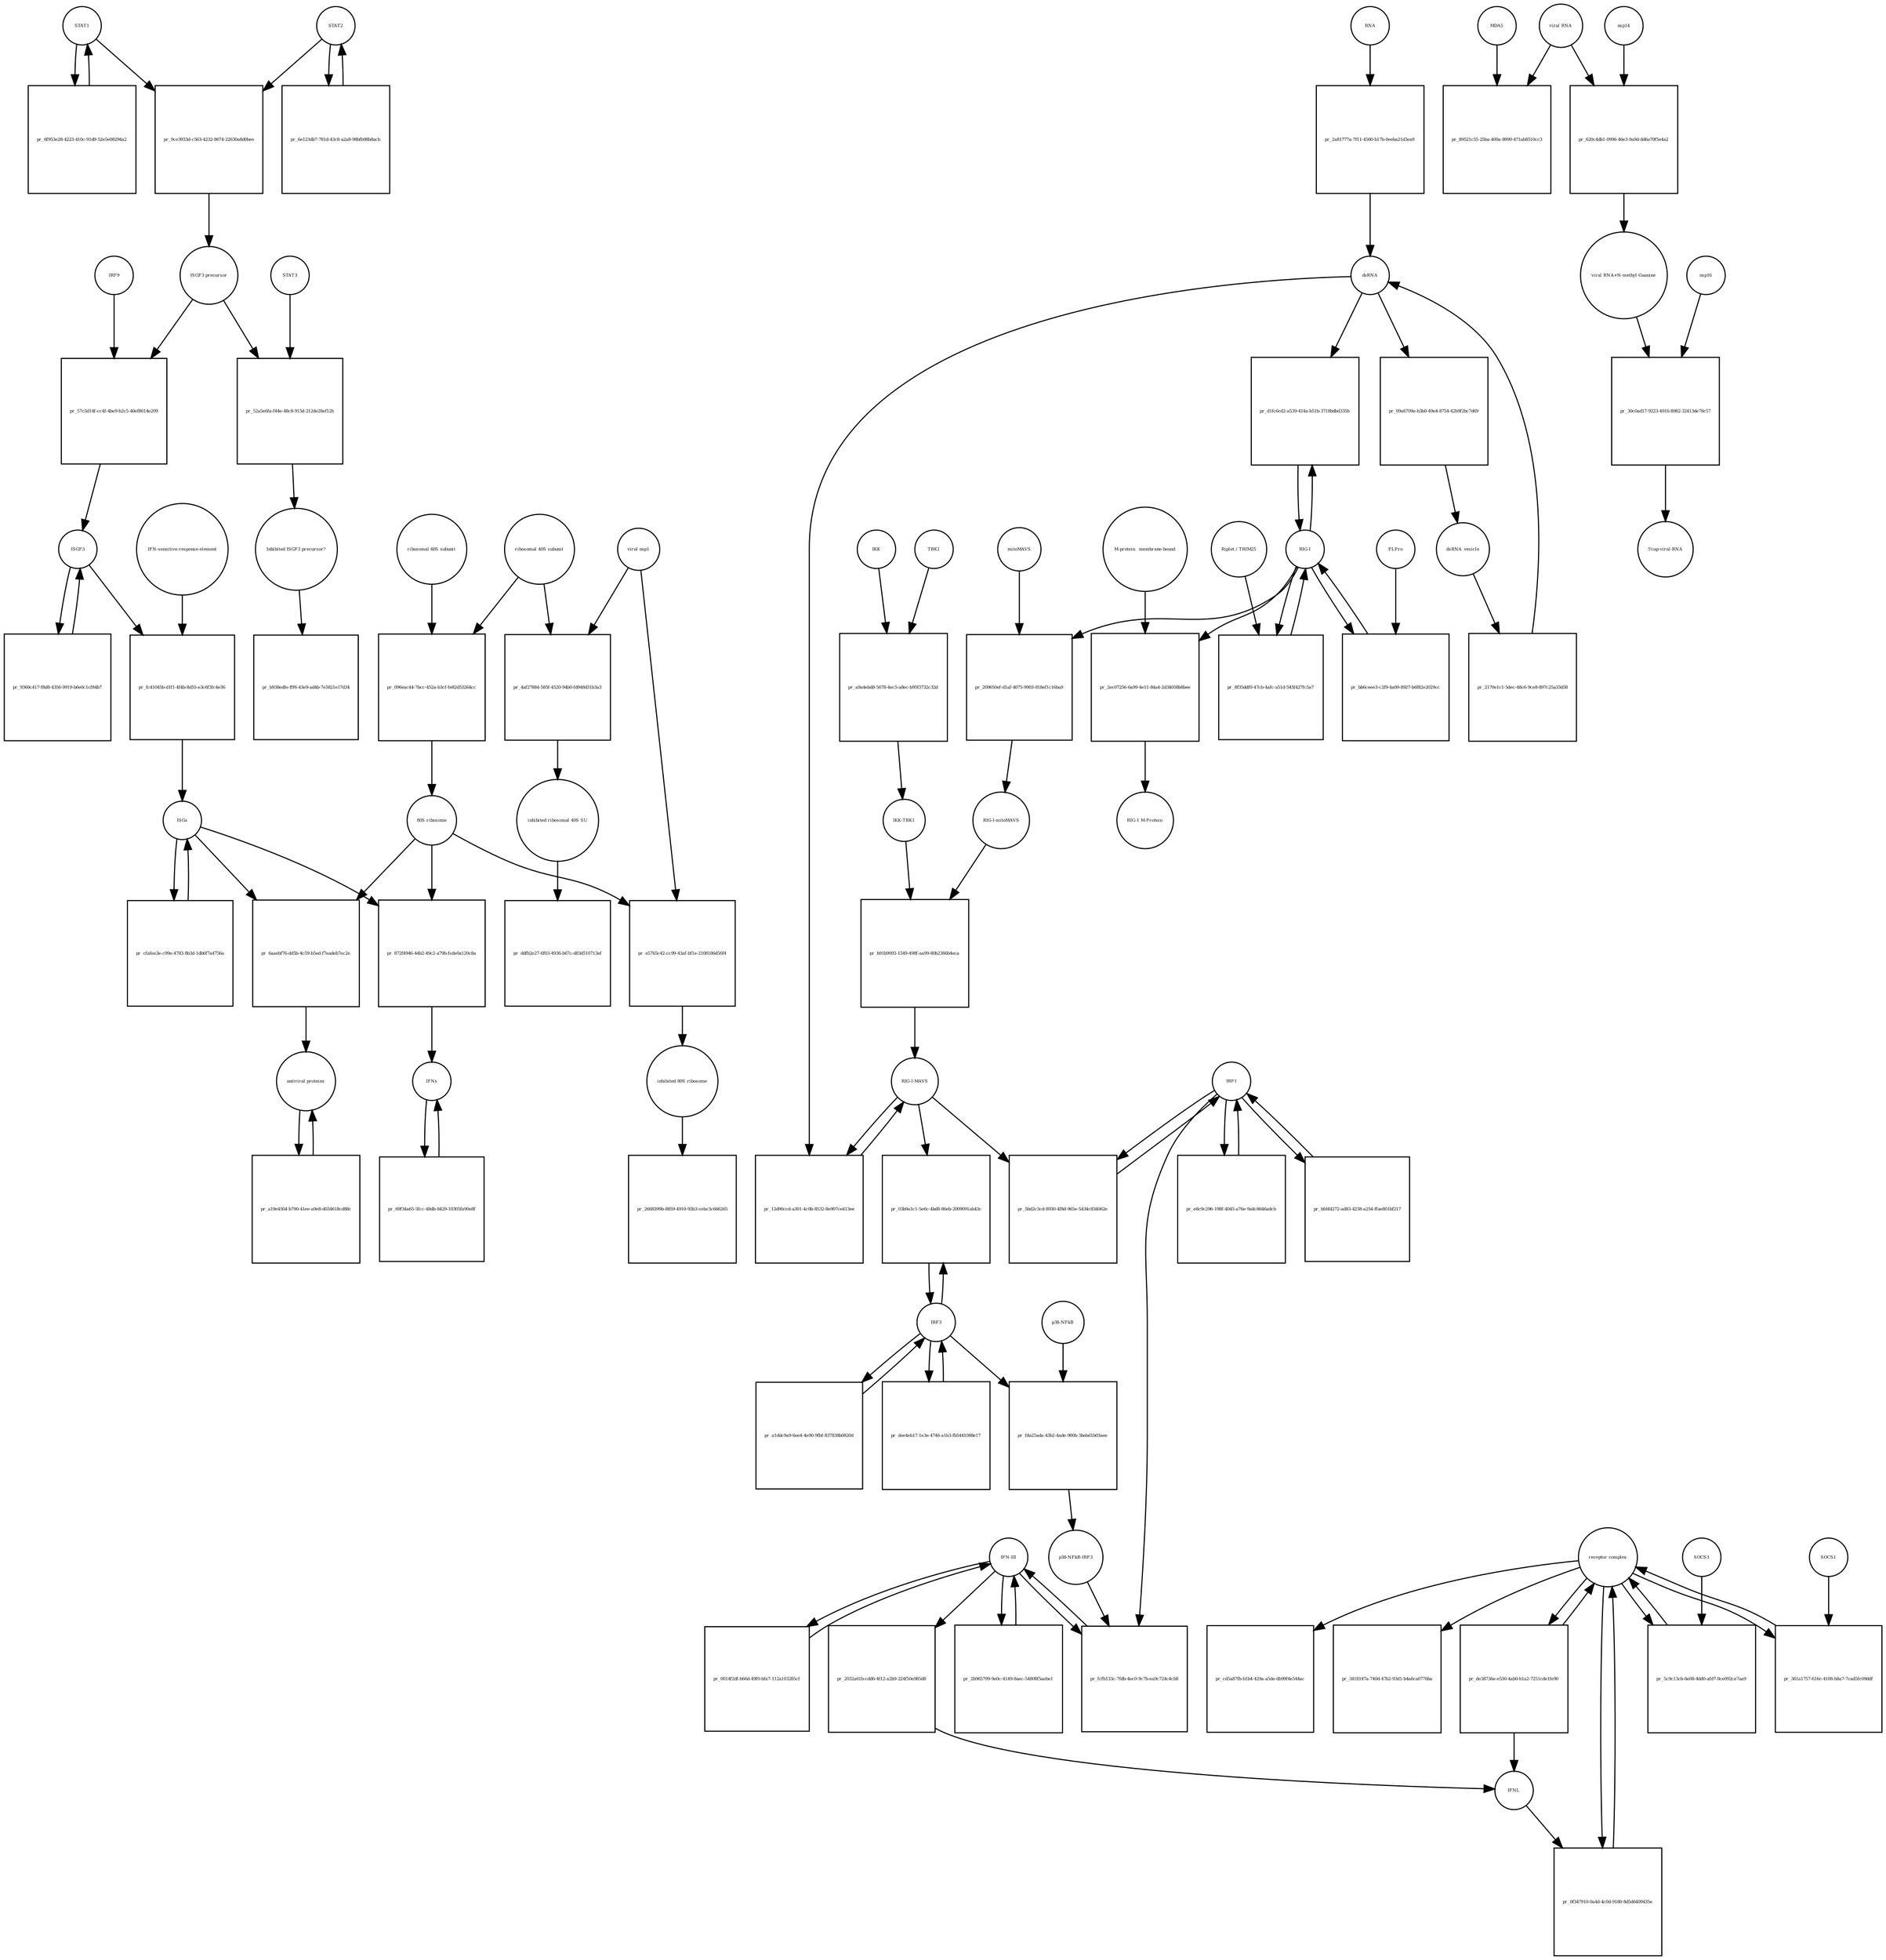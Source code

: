 strict digraph  {
STAT1 [annotation="", bipartite=0, cls=macromolecule, fontsize=4, label=STAT1, shape=circle];
"pr_9ce3933d-c563-4232-8674-22630a8d0bee" [annotation="", bipartite=1, cls=process, fontsize=4, label="pr_9ce3933d-c563-4232-8674-22630a8d0bee", shape=square];
STAT2 [annotation="", bipartite=0, cls=macromolecule, fontsize=4, label=STAT2, shape=circle];
"ISGF3 precursor" [annotation="", bipartite=0, cls=complex, fontsize=4, label="ISGF3 precursor", shape=circle];
"pr_57c5d14f-cc4f-4be9-b2c5-40ef8014e209" [annotation="", bipartite=1, cls=process, fontsize=4, label="pr_57c5d14f-cc4f-4be9-b2c5-40ef8014e209", shape=square];
IRF9 [annotation="", bipartite=0, cls=macromolecule, fontsize=4, label=IRF9, shape=circle];
ISGF3 [annotation="", bipartite=0, cls=complex, fontsize=4, label=ISGF3, shape=circle];
"pr_6f953e28-4223-410c-91d9-52e5e08294a2" [annotation="", bipartite=1, cls=process, fontsize=4, label="pr_6f953e28-4223-410c-91d9-52e5e08294a2", shape=square];
"pr_6e123db7-781d-43c8-a2a8-98bfb98b8acb" [annotation="", bipartite=1, cls=process, fontsize=4, label="pr_6e123db7-781d-43c8-a2a8-98bfb98b8acb", shape=square];
"receptor complex" [annotation="", bipartite=0, cls=complex, fontsize=4, label="receptor complex", shape=circle];
"pr_0f347910-0a4d-4c0d-9180-8d5d6409435e" [annotation="", bipartite=1, cls=process, fontsize=4, label="pr_0f347910-0a4d-4c0d-9180-8d5d6409435e", shape=square];
IFNL [annotation="", bipartite=0, cls=macromolecule, fontsize=4, label=IFNL, shape=circle];
"IFN-sensitive-response-element" [annotation="", bipartite=0, cls="nucleic acid feature", fontsize=4, label="IFN-sensitive-response-element", shape=circle];
"pr_fc41045b-d1f1-4f4b-8d55-e3c6f3fc4e36" [annotation="", bipartite=1, cls=process, fontsize=4, label="pr_fc41045b-d1f1-4f4b-8d55-e3c6f3fc4e36", shape=square];
ISGs [annotation="", bipartite=0, cls="nucleic acid feature", fontsize=4, label=ISGs, shape=circle];
"pr_872f4946-44b2-49c2-a79b-fcde0a120c8a" [annotation="", bipartite=1, cls=process, fontsize=4, label="pr_872f4946-44b2-49c2-a79b-fcde0a120c8a", shape=square];
IFNs [annotation="", bipartite=0, cls=macromolecule, fontsize=4, label=IFNs, shape=circle];
"80S ribosome" [annotation="", bipartite=0, cls=complex, fontsize=4, label="80S ribosome", shape=circle];
"pr_6aaebf76-dd5b-4c59-b5ed-f7eadeb7ec2e" [annotation="", bipartite=1, cls=process, fontsize=4, label="pr_6aaebf76-dd5b-4c59-b5ed-f7eadeb7ec2e", shape=square];
"antiviral proteins" [annotation="", bipartite=0, cls=macromolecule, fontsize=4, label="antiviral proteins", shape=circle];
"pr_9360c417-f8d8-4356-9919-b6e0c1cf84b7" [annotation="", bipartite=1, cls=process, fontsize=4, label="pr_9360c417-f8d8-4356-9919-b6e0c1cf84b7", shape=square];
"pr_cfafee3e-c99e-4783-8b3d-1db6f7a4756a" [annotation="", bipartite=1, cls=process, fontsize=4, label="pr_cfafee3e-c99e-4783-8b3d-1db6f7a4756a", shape=square];
"pr_a19e4504-b790-41ee-a9e8-d034618cd88c" [annotation="", bipartite=1, cls=process, fontsize=4, label="pr_a19e4504-b790-41ee-a9e8-d034618cd88c", shape=square];
"viral RNA" [annotation="", bipartite=0, cls="nucleic acid feature", fontsize=4, label="viral RNA", shape=circle];
"pr_89521c55-25ba-400a-8990-471ab8510cc3" [annotation="", bipartite=1, cls=process, fontsize=4, label="pr_89521c55-25ba-400a-8990-471ab8510cc3", shape=square];
MDA5 [annotation="", bipartite=0, cls=macromolecule, fontsize=4, label=MDA5, shape=circle];
"pr_620c4db1-0996-46e3-9a9d-dd6a70f5e4a2" [annotation="", bipartite=1, cls=process, fontsize=4, label="pr_620c4db1-0996-46e3-9a9d-dd6a70f5e4a2", shape=square];
"viral RNA+N-methyl-Guanine" [annotation="", bipartite=0, cls="nucleic acid feature", fontsize=4, label="viral RNA+N-methyl-Guanine", shape=circle];
nsp14 [annotation="", bipartite=0, cls=macromolecule, fontsize=4, label=nsp14, shape=circle];
"pr_30c0ad17-9223-4916-8982-32413de78c57" [annotation="", bipartite=1, cls=process, fontsize=4, label="pr_30c0ad17-9223-4916-8982-32413de78c57", shape=square];
"5'cap-viral-RNA" [annotation="", bipartite=0, cls="nucleic acid feature", fontsize=4, label="5'cap-viral-RNA", shape=circle];
nsp16 [annotation="", bipartite=0, cls=macromolecule, fontsize=4, label=nsp16, shape=circle];
IKK [annotation="", bipartite=0, cls=macromolecule, fontsize=4, label=IKK, shape=circle];
"pr_a9a4ebd8-5678-4ec5-a8ec-b95f3732c32d" [annotation="", bipartite=1, cls=process, fontsize=4, label="pr_a9a4ebd8-5678-4ec5-a8ec-b95f3732c32d", shape=square];
TBK1 [annotation="", bipartite=0, cls=macromolecule, fontsize=4, label=TBK1, shape=circle];
"IKK-TBK1" [annotation="", bipartite=0, cls=complex, fontsize=4, label="IKK-TBK1", shape=circle];
IRF3 [annotation="", bipartite=0, cls=macromolecule, fontsize=4, label=IRF3, shape=circle];
"pr_03b9a1c1-5e6c-4bd8-86eb-2009091ab43c" [annotation="", bipartite=1, cls=process, fontsize=4, label="pr_03b9a1c1-5e6c-4bd8-86eb-2009091ab43c", shape=square];
"RIG-I-MAVS" [annotation="", bipartite=0, cls=complex, fontsize=4, label="RIG-I-MAVS", shape=circle];
"pr_12d90ccd-a301-4c0b-8532-8e907ce413ee" [annotation="", bipartite=1, cls=process, fontsize=4, label="pr_12d90ccd-a301-4c0b-8532-8e907ce413ee", shape=square];
dsRNA [annotation="", bipartite=0, cls="nucleic acid feature", fontsize=4, label=dsRNA, shape=circle];
IRF1 [annotation="", bipartite=0, cls=macromolecule, fontsize=4, label=IRF1, shape=circle];
"pr_5bd2c3cd-8930-4f8d-965e-5434c834062e" [annotation="", bipartite=1, cls=process, fontsize=4, label="pr_5bd2c3cd-8930-4f8d-965e-5434c834062e", shape=square];
"IFN-III" [annotation="", bipartite=0, cls=macromolecule, fontsize=4, label="IFN-III", shape=circle];
"pr_2b965799-9e0c-4149-8aec-54808f5aebe1" [annotation="", bipartite=1, cls=process, fontsize=4, label="pr_2b965799-9e0c-4149-8aec-54808f5aebe1", shape=square];
"pr_0014f2df-b66d-49f0-bfa7-112a103285cf" [annotation="", bipartite=1, cls=process, fontsize=4, label="pr_0014f2df-b66d-49f0-bfa7-112a103285cf", shape=square];
"pr_fcfb133c-7fdb-4ec0-9c7b-ea9c724c4cb8" [annotation="", bipartite=1, cls=process, fontsize=4, label="pr_fcfb133c-7fdb-4ec0-9c7b-ea9c724c4cb8", shape=square];
"p38-NFkB-IRF3" [annotation="", bipartite=0, cls=complex, fontsize=4, label="p38-NFkB-IRF3", shape=circle];
"pr_2032a61b-cdd6-4f12-a2b9-224f50e985d8" [annotation="", bipartite=1, cls=process, fontsize=4, label="pr_2032a61b-cdd6-4f12-a2b9-224f50e985d8", shape=square];
"RIG-I" [annotation="", bipartite=0, cls=macromolecule, fontsize=4, label="RIG-I", shape=circle];
"pr_d1fc6cd2-a539-414a-b51b-3718bdbd335b" [annotation="", bipartite=1, cls=process, fontsize=4, label="pr_d1fc6cd2-a539-414a-b51b-3718bdbd335b", shape=square];
"RIG-I-mitoMAVS" [annotation="", bipartite=0, cls=complex, fontsize=4, label="RIG-I-mitoMAVS", shape=circle];
"pr_b91b9093-1549-498f-aa99-80b2366b4eca" [annotation="", bipartite=1, cls=process, fontsize=4, label="pr_b91b9093-1549-498f-aa99-80b2366b4eca", shape=square];
"p38-NFkB" [annotation="", bipartite=0, cls=complex, fontsize=4, label="p38-NFkB", shape=circle];
"pr_fda25ada-43b2-4ade-900b-3bebd1b03aee" [annotation="", bipartite=1, cls=process, fontsize=4, label="pr_fda25ada-43b2-4ade-900b-3bebd1b03aee", shape=square];
"pr_09a6709e-b3b0-49e4-8754-42b9f2bc7d69" [annotation="", bipartite=1, cls=process, fontsize=4, label="pr_09a6709e-b3b0-49e4-8754-42b9f2bc7d69", shape=square];
dsRNA_vesicle [annotation="", bipartite=0, cls="nucleic acid feature", fontsize=4, label=dsRNA_vesicle, shape=circle];
"pr_2170e1c1-5dec-48c6-9ce8-897c25a33d58" [annotation="", bipartite=1, cls=process, fontsize=4, label="pr_2170e1c1-5dec-48c6-9ce8-897c25a33d58", shape=square];
"pr_a1ddc9a9-6ee4-4e90-9fbf-837838b0820d" [annotation="", bipartite=1, cls=process, fontsize=4, label="pr_a1ddc9a9-6ee4-4e90-9fbf-837838b0820d", shape=square];
"pr_dee4eb17-1e3e-4746-a1b3-fb5441088e17" [annotation="", bipartite=1, cls=process, fontsize=4, label="pr_dee4eb17-1e3e-4746-a1b3-fb5441088e17", shape=square];
"pr_e8c9c296-198f-4045-a76e-9a4c8646adcb" [annotation="", bipartite=1, cls=process, fontsize=4, label="pr_e8c9c296-198f-4045-a76e-9a4c8646adcb", shape=square];
"pr_bfd44272-ad83-4238-a254-ffae801bf217" [annotation="", bipartite=1, cls=process, fontsize=4, label="pr_bfd44272-ad83-4238-a254-ffae801bf217", shape=square];
RNA [annotation="", bipartite=0, cls="nucleic acid feature", fontsize=4, label=RNA, shape=circle];
"pr_2a81777a-7f11-4560-b17b-0eeba21d3ea9" [annotation="", bipartite=1, cls=process, fontsize=4, label="pr_2a81777a-7f11-4560-b17b-0eeba21d3ea9", shape=square];
"ribosomal 60S subunit" [annotation="", bipartite=0, cls=complex, fontsize=4, label="ribosomal 60S subunit", shape=circle];
"pr_096eac44-7bcc-452a-b3cf-fe82d53264cc" [annotation="", bipartite=1, cls=process, fontsize=4, label="pr_096eac44-7bcc-452a-b3cf-fe82d53264cc", shape=square];
"ribosomal 40S subunit" [annotation="", bipartite=0, cls=complex, fontsize=4, label="ribosomal 40S subunit", shape=circle];
"pr_4af27884-585f-4520-94b0-fd948d31b3a3" [annotation="", bipartite=1, cls=process, fontsize=4, label="pr_4af27884-585f-4520-94b0-fd948d31b3a3", shape=square];
"viral nsp1" [annotation="", bipartite=0, cls=macromolecule, fontsize=4, label="viral nsp1", shape=circle];
"inhibited ribosomal 40S SU" [annotation="urn_miriam_doi_10.1101%2F2020.05.18.102467", bipartite=0, cls=complex, fontsize=4, label="inhibited ribosomal 40S SU", shape=circle];
"pr_e5765c42-cc99-43af-bf1e-2108186d56f4" [annotation="", bipartite=1, cls=process, fontsize=4, label="pr_e5765c42-cc99-43af-bf1e-2108186d56f4", shape=square];
"inhibited 80S ribosome" [annotation="", bipartite=0, cls=complex, fontsize=4, label="inhibited 80S ribosome", shape=circle];
"pr_52a5e6fa-f44e-48c8-915d-212de28ef12b" [annotation="", bipartite=1, cls=process, fontsize=4, label="pr_52a5e6fa-f44e-48c8-915d-212de28ef12b", shape=square];
STAT3 [annotation="", bipartite=0, cls=macromolecule, fontsize=4, label=STAT3, shape=circle];
"Inhibited ISGF3 precursor?" [annotation="", bipartite=0, cls=complex, fontsize=4, label="Inhibited ISGF3 precursor?", shape=circle];
"pr_69f34a65-5fcc-48db-8429-10305fa90e8f" [annotation="", bipartite=1, cls=process, fontsize=4, label="pr_69f34a65-5fcc-48db-8429-10305fa90e8f", shape=square];
"pr_5c9c13cb-6e08-4dd0-afd7-8ce092ce7aa9" [annotation="", bipartite=1, cls=process, fontsize=4, label="pr_5c9c13cb-6e08-4dd0-afd7-8ce092ce7aa9", shape=square];
SOCS3 [annotation="", bipartite=0, cls=macromolecule, fontsize=4, label=SOCS3, shape=circle];
"pr_361a1757-616c-4108-b8a7-7cad5fc09ddf" [annotation="", bipartite=1, cls=process, fontsize=4, label="pr_361a1757-616c-4108-b8a7-7cad5fc09ddf", shape=square];
SOCS1 [annotation="", bipartite=0, cls=macromolecule, fontsize=4, label=SOCS1, shape=circle];
"pr_b938edfe-fff6-43e9-ad4b-7e5821e17d34" [annotation="", bipartite=1, cls=process, fontsize=4, label="pr_b938edfe-fff6-43e9-ad4b-7e5821e17d34", shape=square];
"pr_cd5a87fb-b1b4-429a-a5de-db99f4e544ac" [annotation="", bipartite=1, cls=process, fontsize=4, label="pr_cd5a87fb-b1b4-429a-a5de-db99f4e544ac", shape=square];
"pr_3418147a-740d-47b2-93d1-b4a6ca0776ba" [annotation="", bipartite=1, cls=process, fontsize=4, label="pr_3418147a-740d-47b2-93d1-b4a6ca0776ba", shape=square];
"pr_2668399b-8859-4910-92b3-cebc3c666265" [annotation="", bipartite=1, cls=process, fontsize=4, label="pr_2668399b-8859-4910-92b3-cebc3c666265", shape=square];
"pr_ddfb2e27-6f03-4936-b67c-d83d510713ef" [annotation="", bipartite=1, cls=process, fontsize=4, label="pr_ddfb2e27-6f03-4936-b67c-d83d510713ef", shape=square];
"pr_de38736e-e530-4ab0-b1a2-7251cde1fe90" [annotation="", bipartite=1, cls=process, fontsize=4, label="pr_de38736e-e530-4ab0-b1a2-7251cde1fe90", shape=square];
"M-protein_ membrane-bound" [annotation="", bipartite=0, cls=macromolecule, fontsize=4, label="M-protein_ membrane-bound", shape=circle];
"pr_2ec07256-6a99-4e11-84a4-2d34058b8bee" [annotation="", bipartite=1, cls=process, fontsize=4, label="pr_2ec07256-6a99-4e11-84a4-2d34058b8bee", shape=square];
"RIG-1 M-Protein" [annotation="", bipartite=0, cls=complex, fontsize=4, label="RIG-1 M-Protein", shape=circle];
"pr_209650ef-d1af-4075-9903-818ef1c16ba9" [annotation="", bipartite=1, cls=process, fontsize=4, label="pr_209650ef-d1af-4075-9903-818ef1c16ba9", shape=square];
mitoMAVS [annotation="", bipartite=0, cls=macromolecule, fontsize=4, label=mitoMAVS, shape=circle];
"pr_8f35ddf0-47cb-4afc-a51d-545f427fc5a7" [annotation="", bipartite=1, cls=process, fontsize=4, label="pr_8f35ddf0-47cb-4afc-a51d-545f427fc5a7", shape=square];
"Riplet / TRIM25" [annotation="", bipartite=0, cls=macromolecule, fontsize=4, label="Riplet / TRIM25", shape=circle];
"pr_bb6ceee3-c2f9-4a09-8927-b6f82e2029cc" [annotation="", bipartite=1, cls=process, fontsize=4, label="pr_bb6ceee3-c2f9-4a09-8927-b6f82e2029cc", shape=square];
PLPro [annotation="", bipartite=0, cls=macromolecule, fontsize=4, label=PLPro, shape=circle];
STAT1 -> "pr_9ce3933d-c563-4232-8674-22630a8d0bee"  [annotation="", interaction_type=consumption];
STAT1 -> "pr_6f953e28-4223-410c-91d9-52e5e08294a2"  [annotation="", interaction_type=consumption];
"pr_9ce3933d-c563-4232-8674-22630a8d0bee" -> "ISGF3 precursor"  [annotation="", interaction_type=production];
STAT2 -> "pr_9ce3933d-c563-4232-8674-22630a8d0bee"  [annotation="", interaction_type=consumption];
STAT2 -> "pr_6e123db7-781d-43c8-a2a8-98bfb98b8acb"  [annotation="", interaction_type=consumption];
"ISGF3 precursor" -> "pr_57c5d14f-cc4f-4be9-b2c5-40ef8014e209"  [annotation="", interaction_type=consumption];
"ISGF3 precursor" -> "pr_52a5e6fa-f44e-48c8-915d-212de28ef12b"  [annotation="", interaction_type=consumption];
"pr_57c5d14f-cc4f-4be9-b2c5-40ef8014e209" -> ISGF3  [annotation="", interaction_type=production];
IRF9 -> "pr_57c5d14f-cc4f-4be9-b2c5-40ef8014e209"  [annotation="", interaction_type=consumption];
ISGF3 -> "pr_fc41045b-d1f1-4f4b-8d55-e3c6f3fc4e36"  [annotation="", interaction_type="necessary stimulation"];
ISGF3 -> "pr_9360c417-f8d8-4356-9919-b6e0c1cf84b7"  [annotation="", interaction_type=consumption];
"pr_6f953e28-4223-410c-91d9-52e5e08294a2" -> STAT1  [annotation="", interaction_type=production];
"pr_6e123db7-781d-43c8-a2a8-98bfb98b8acb" -> STAT2  [annotation="", interaction_type=production];
"receptor complex" -> "pr_0f347910-0a4d-4c0d-9180-8d5d6409435e"  [annotation="", interaction_type=consumption];
"receptor complex" -> "pr_5c9c13cb-6e08-4dd0-afd7-8ce092ce7aa9"  [annotation="", interaction_type=consumption];
"receptor complex" -> "pr_361a1757-616c-4108-b8a7-7cad5fc09ddf"  [annotation="", interaction_type=consumption];
"receptor complex" -> "pr_cd5a87fb-b1b4-429a-a5de-db99f4e544ac"  [annotation="", interaction_type=consumption];
"receptor complex" -> "pr_3418147a-740d-47b2-93d1-b4a6ca0776ba"  [annotation="", interaction_type=consumption];
"receptor complex" -> "pr_de38736e-e530-4ab0-b1a2-7251cde1fe90"  [annotation="", interaction_type=consumption];
"pr_0f347910-0a4d-4c0d-9180-8d5d6409435e" -> "receptor complex"  [annotation="", interaction_type=production];
IFNL -> "pr_0f347910-0a4d-4c0d-9180-8d5d6409435e"  [annotation="", interaction_type=stimulation];
"IFN-sensitive-response-element" -> "pr_fc41045b-d1f1-4f4b-8d55-e3c6f3fc4e36"  [annotation="", interaction_type=consumption];
"pr_fc41045b-d1f1-4f4b-8d55-e3c6f3fc4e36" -> ISGs  [annotation="", interaction_type=production];
ISGs -> "pr_872f4946-44b2-49c2-a79b-fcde0a120c8a"  [annotation="", interaction_type=consumption];
ISGs -> "pr_6aaebf76-dd5b-4c59-b5ed-f7eadeb7ec2e"  [annotation="", interaction_type=consumption];
ISGs -> "pr_cfafee3e-c99e-4783-8b3d-1db6f7a4756a"  [annotation="", interaction_type=consumption];
"pr_872f4946-44b2-49c2-a79b-fcde0a120c8a" -> IFNs  [annotation="", interaction_type=production];
IFNs -> "pr_69f34a65-5fcc-48db-8429-10305fa90e8f"  [annotation="", interaction_type=consumption];
"80S ribosome" -> "pr_872f4946-44b2-49c2-a79b-fcde0a120c8a"  [annotation="", interaction_type=catalysis];
"80S ribosome" -> "pr_6aaebf76-dd5b-4c59-b5ed-f7eadeb7ec2e"  [annotation="", interaction_type=catalysis];
"80S ribosome" -> "pr_e5765c42-cc99-43af-bf1e-2108186d56f4"  [annotation="", interaction_type=consumption];
"pr_6aaebf76-dd5b-4c59-b5ed-f7eadeb7ec2e" -> "antiviral proteins"  [annotation="", interaction_type=production];
"antiviral proteins" -> "pr_a19e4504-b790-41ee-a9e8-d034618cd88c"  [annotation="", interaction_type=consumption];
"pr_9360c417-f8d8-4356-9919-b6e0c1cf84b7" -> ISGF3  [annotation="", interaction_type=production];
"pr_cfafee3e-c99e-4783-8b3d-1db6f7a4756a" -> ISGs  [annotation="", interaction_type=production];
"pr_a19e4504-b790-41ee-a9e8-d034618cd88c" -> "antiviral proteins"  [annotation="", interaction_type=production];
"viral RNA" -> "pr_89521c55-25ba-400a-8990-471ab8510cc3"  [annotation="", interaction_type=consumption];
"viral RNA" -> "pr_620c4db1-0996-46e3-9a9d-dd6a70f5e4a2"  [annotation="", interaction_type=consumption];
MDA5 -> "pr_89521c55-25ba-400a-8990-471ab8510cc3"  [annotation="urn_miriam_doi_10.1016%2Fj.chom.2020.05.008", interaction_type=catalysis];
"pr_620c4db1-0996-46e3-9a9d-dd6a70f5e4a2" -> "viral RNA+N-methyl-Guanine"  [annotation="", interaction_type=production];
"viral RNA+N-methyl-Guanine" -> "pr_30c0ad17-9223-4916-8982-32413de78c57"  [annotation="", interaction_type=consumption];
nsp14 -> "pr_620c4db1-0996-46e3-9a9d-dd6a70f5e4a2"  [annotation="", interaction_type=catalysis];
"pr_30c0ad17-9223-4916-8982-32413de78c57" -> "5'cap-viral-RNA"  [annotation="", interaction_type=production];
nsp16 -> "pr_30c0ad17-9223-4916-8982-32413de78c57"  [annotation="urn_miriam_doi_10.1016%2Fj.chom.2020.05.008", interaction_type=catalysis];
IKK -> "pr_a9a4ebd8-5678-4ec5-a8ec-b95f3732c32d"  [annotation="", interaction_type=consumption];
"pr_a9a4ebd8-5678-4ec5-a8ec-b95f3732c32d" -> "IKK-TBK1"  [annotation="", interaction_type=production];
TBK1 -> "pr_a9a4ebd8-5678-4ec5-a8ec-b95f3732c32d"  [annotation="", interaction_type=consumption];
"IKK-TBK1" -> "pr_b91b9093-1549-498f-aa99-80b2366b4eca"  [annotation="", interaction_type=consumption];
IRF3 -> "pr_03b9a1c1-5e6c-4bd8-86eb-2009091ab43c"  [annotation="", interaction_type=consumption];
IRF3 -> "pr_fda25ada-43b2-4ade-900b-3bebd1b03aee"  [annotation="", interaction_type=consumption];
IRF3 -> "pr_a1ddc9a9-6ee4-4e90-9fbf-837838b0820d"  [annotation="", interaction_type=consumption];
IRF3 -> "pr_dee4eb17-1e3e-4746-a1b3-fb5441088e17"  [annotation="", interaction_type=consumption];
"pr_03b9a1c1-5e6c-4bd8-86eb-2009091ab43c" -> IRF3  [annotation="", interaction_type=production];
"RIG-I-MAVS" -> "pr_03b9a1c1-5e6c-4bd8-86eb-2009091ab43c"  [annotation="", interaction_type=stimulation];
"RIG-I-MAVS" -> "pr_12d90ccd-a301-4c0b-8532-8e907ce413ee"  [annotation="", interaction_type=consumption];
"RIG-I-MAVS" -> "pr_5bd2c3cd-8930-4f8d-965e-5434c834062e"  [annotation="", interaction_type=catalysis];
"pr_12d90ccd-a301-4c0b-8532-8e907ce413ee" -> "RIG-I-MAVS"  [annotation="", interaction_type=production];
dsRNA -> "pr_12d90ccd-a301-4c0b-8532-8e907ce413ee"  [annotation="", interaction_type="necessary stimulation"];
dsRNA -> "pr_d1fc6cd2-a539-414a-b51b-3718bdbd335b"  [annotation="", interaction_type="necessary stimulation"];
dsRNA -> "pr_09a6709e-b3b0-49e4-8754-42b9f2bc7d69"  [annotation="", interaction_type=consumption];
IRF1 -> "pr_5bd2c3cd-8930-4f8d-965e-5434c834062e"  [annotation="", interaction_type=consumption];
IRF1 -> "pr_fcfb133c-7fdb-4ec0-9c7b-ea9c724c4cb8"  [annotation="", interaction_type=stimulation];
IRF1 -> "pr_e8c9c296-198f-4045-a76e-9a4c8646adcb"  [annotation="", interaction_type=consumption];
IRF1 -> "pr_bfd44272-ad83-4238-a254-ffae801bf217"  [annotation="", interaction_type=consumption];
"pr_5bd2c3cd-8930-4f8d-965e-5434c834062e" -> IRF1  [annotation="", interaction_type=production];
"IFN-III" -> "pr_2b965799-9e0c-4149-8aec-54808f5aebe1"  [annotation="", interaction_type=consumption];
"IFN-III" -> "pr_0014f2df-b66d-49f0-bfa7-112a103285cf"  [annotation="", interaction_type=consumption];
"IFN-III" -> "pr_fcfb133c-7fdb-4ec0-9c7b-ea9c724c4cb8"  [annotation="", interaction_type=consumption];
"IFN-III" -> "pr_2032a61b-cdd6-4f12-a2b9-224f50e985d8"  [annotation="", interaction_type=consumption];
"pr_2b965799-9e0c-4149-8aec-54808f5aebe1" -> "IFN-III"  [annotation="", interaction_type=production];
"pr_0014f2df-b66d-49f0-bfa7-112a103285cf" -> "IFN-III"  [annotation="", interaction_type=production];
"pr_fcfb133c-7fdb-4ec0-9c7b-ea9c724c4cb8" -> "IFN-III"  [annotation="", interaction_type=production];
"p38-NFkB-IRF3" -> "pr_fcfb133c-7fdb-4ec0-9c7b-ea9c724c4cb8"  [annotation="", interaction_type=stimulation];
"pr_2032a61b-cdd6-4f12-a2b9-224f50e985d8" -> IFNL  [annotation="", interaction_type=production];
"RIG-I" -> "pr_d1fc6cd2-a539-414a-b51b-3718bdbd335b"  [annotation="", interaction_type=consumption];
"RIG-I" -> "pr_2ec07256-6a99-4e11-84a4-2d34058b8bee"  [annotation="", interaction_type=consumption];
"RIG-I" -> "pr_209650ef-d1af-4075-9903-818ef1c16ba9"  [annotation="", interaction_type=consumption];
"RIG-I" -> "pr_8f35ddf0-47cb-4afc-a51d-545f427fc5a7"  [annotation="", interaction_type=consumption];
"RIG-I" -> "pr_bb6ceee3-c2f9-4a09-8927-b6f82e2029cc"  [annotation="", interaction_type=consumption];
"pr_d1fc6cd2-a539-414a-b51b-3718bdbd335b" -> "RIG-I"  [annotation="", interaction_type=production];
"RIG-I-mitoMAVS" -> "pr_b91b9093-1549-498f-aa99-80b2366b4eca"  [annotation="", interaction_type=consumption];
"pr_b91b9093-1549-498f-aa99-80b2366b4eca" -> "RIG-I-MAVS"  [annotation="", interaction_type=production];
"p38-NFkB" -> "pr_fda25ada-43b2-4ade-900b-3bebd1b03aee"  [annotation="", interaction_type=consumption];
"pr_fda25ada-43b2-4ade-900b-3bebd1b03aee" -> "p38-NFkB-IRF3"  [annotation="", interaction_type=production];
"pr_09a6709e-b3b0-49e4-8754-42b9f2bc7d69" -> dsRNA_vesicle  [annotation="", interaction_type=production];
dsRNA_vesicle -> "pr_2170e1c1-5dec-48c6-9ce8-897c25a33d58"  [annotation="", interaction_type=consumption];
"pr_2170e1c1-5dec-48c6-9ce8-897c25a33d58" -> dsRNA  [annotation="", interaction_type=production];
"pr_a1ddc9a9-6ee4-4e90-9fbf-837838b0820d" -> IRF3  [annotation="", interaction_type=production];
"pr_dee4eb17-1e3e-4746-a1b3-fb5441088e17" -> IRF3  [annotation="", interaction_type=production];
"pr_e8c9c296-198f-4045-a76e-9a4c8646adcb" -> IRF1  [annotation="", interaction_type=production];
"pr_bfd44272-ad83-4238-a254-ffae801bf217" -> IRF1  [annotation="", interaction_type=production];
RNA -> "pr_2a81777a-7f11-4560-b17b-0eeba21d3ea9"  [annotation="", interaction_type=consumption];
"pr_2a81777a-7f11-4560-b17b-0eeba21d3ea9" -> dsRNA  [annotation="", interaction_type=production];
"ribosomal 60S subunit" -> "pr_096eac44-7bcc-452a-b3cf-fe82d53264cc"  [annotation="", interaction_type=consumption];
"pr_096eac44-7bcc-452a-b3cf-fe82d53264cc" -> "80S ribosome"  [annotation="", interaction_type=production];
"ribosomal 40S subunit" -> "pr_096eac44-7bcc-452a-b3cf-fe82d53264cc"  [annotation="", interaction_type=consumption];
"ribosomal 40S subunit" -> "pr_4af27884-585f-4520-94b0-fd948d31b3a3"  [annotation="", interaction_type=consumption];
"pr_4af27884-585f-4520-94b0-fd948d31b3a3" -> "inhibited ribosomal 40S SU"  [annotation="", interaction_type=production];
"viral nsp1" -> "pr_4af27884-585f-4520-94b0-fd948d31b3a3"  [annotation="", interaction_type=consumption];
"viral nsp1" -> "pr_e5765c42-cc99-43af-bf1e-2108186d56f4"  [annotation="", interaction_type=consumption];
"inhibited ribosomal 40S SU" -> "pr_ddfb2e27-6f03-4936-b67c-d83d510713ef"  [annotation="", interaction_type=consumption];
"pr_e5765c42-cc99-43af-bf1e-2108186d56f4" -> "inhibited 80S ribosome"  [annotation="", interaction_type=production];
"inhibited 80S ribosome" -> "pr_2668399b-8859-4910-92b3-cebc3c666265"  [annotation="", interaction_type=consumption];
"pr_52a5e6fa-f44e-48c8-915d-212de28ef12b" -> "Inhibited ISGF3 precursor?"  [annotation="", interaction_type=production];
STAT3 -> "pr_52a5e6fa-f44e-48c8-915d-212de28ef12b"  [annotation="", interaction_type=consumption];
"Inhibited ISGF3 precursor?" -> "pr_b938edfe-fff6-43e9-ad4b-7e5821e17d34"  [annotation="", interaction_type=consumption];
"pr_69f34a65-5fcc-48db-8429-10305fa90e8f" -> IFNs  [annotation="", interaction_type=production];
"pr_5c9c13cb-6e08-4dd0-afd7-8ce092ce7aa9" -> "receptor complex"  [annotation="", interaction_type=production];
SOCS3 -> "pr_5c9c13cb-6e08-4dd0-afd7-8ce092ce7aa9"  [annotation="", interaction_type=consumption];
"pr_361a1757-616c-4108-b8a7-7cad5fc09ddf" -> "receptor complex"  [annotation="", interaction_type=production];
SOCS1 -> "pr_361a1757-616c-4108-b8a7-7cad5fc09ddf"  [annotation="", interaction_type=consumption];
"pr_de38736e-e530-4ab0-b1a2-7251cde1fe90" -> IFNL  [annotation="", interaction_type=production];
"pr_de38736e-e530-4ab0-b1a2-7251cde1fe90" -> "receptor complex"  [annotation="", interaction_type=production];
"M-protein_ membrane-bound" -> "pr_2ec07256-6a99-4e11-84a4-2d34058b8bee"  [annotation="", interaction_type=consumption];
"pr_2ec07256-6a99-4e11-84a4-2d34058b8bee" -> "RIG-1 M-Protein"  [annotation="", interaction_type=production];
"pr_209650ef-d1af-4075-9903-818ef1c16ba9" -> "RIG-I-mitoMAVS"  [annotation="", interaction_type=production];
mitoMAVS -> "pr_209650ef-d1af-4075-9903-818ef1c16ba9"  [annotation="", interaction_type=consumption];
"pr_8f35ddf0-47cb-4afc-a51d-545f427fc5a7" -> "RIG-I"  [annotation="", interaction_type=production];
"Riplet / TRIM25" -> "pr_8f35ddf0-47cb-4afc-a51d-545f427fc5a7"  [annotation="", interaction_type=catalysis];
"pr_bb6ceee3-c2f9-4a09-8927-b6f82e2029cc" -> "RIG-I"  [annotation="", interaction_type=production];
PLPro -> "pr_bb6ceee3-c2f9-4a09-8927-b6f82e2029cc"  [annotation="", interaction_type=catalysis];
}

